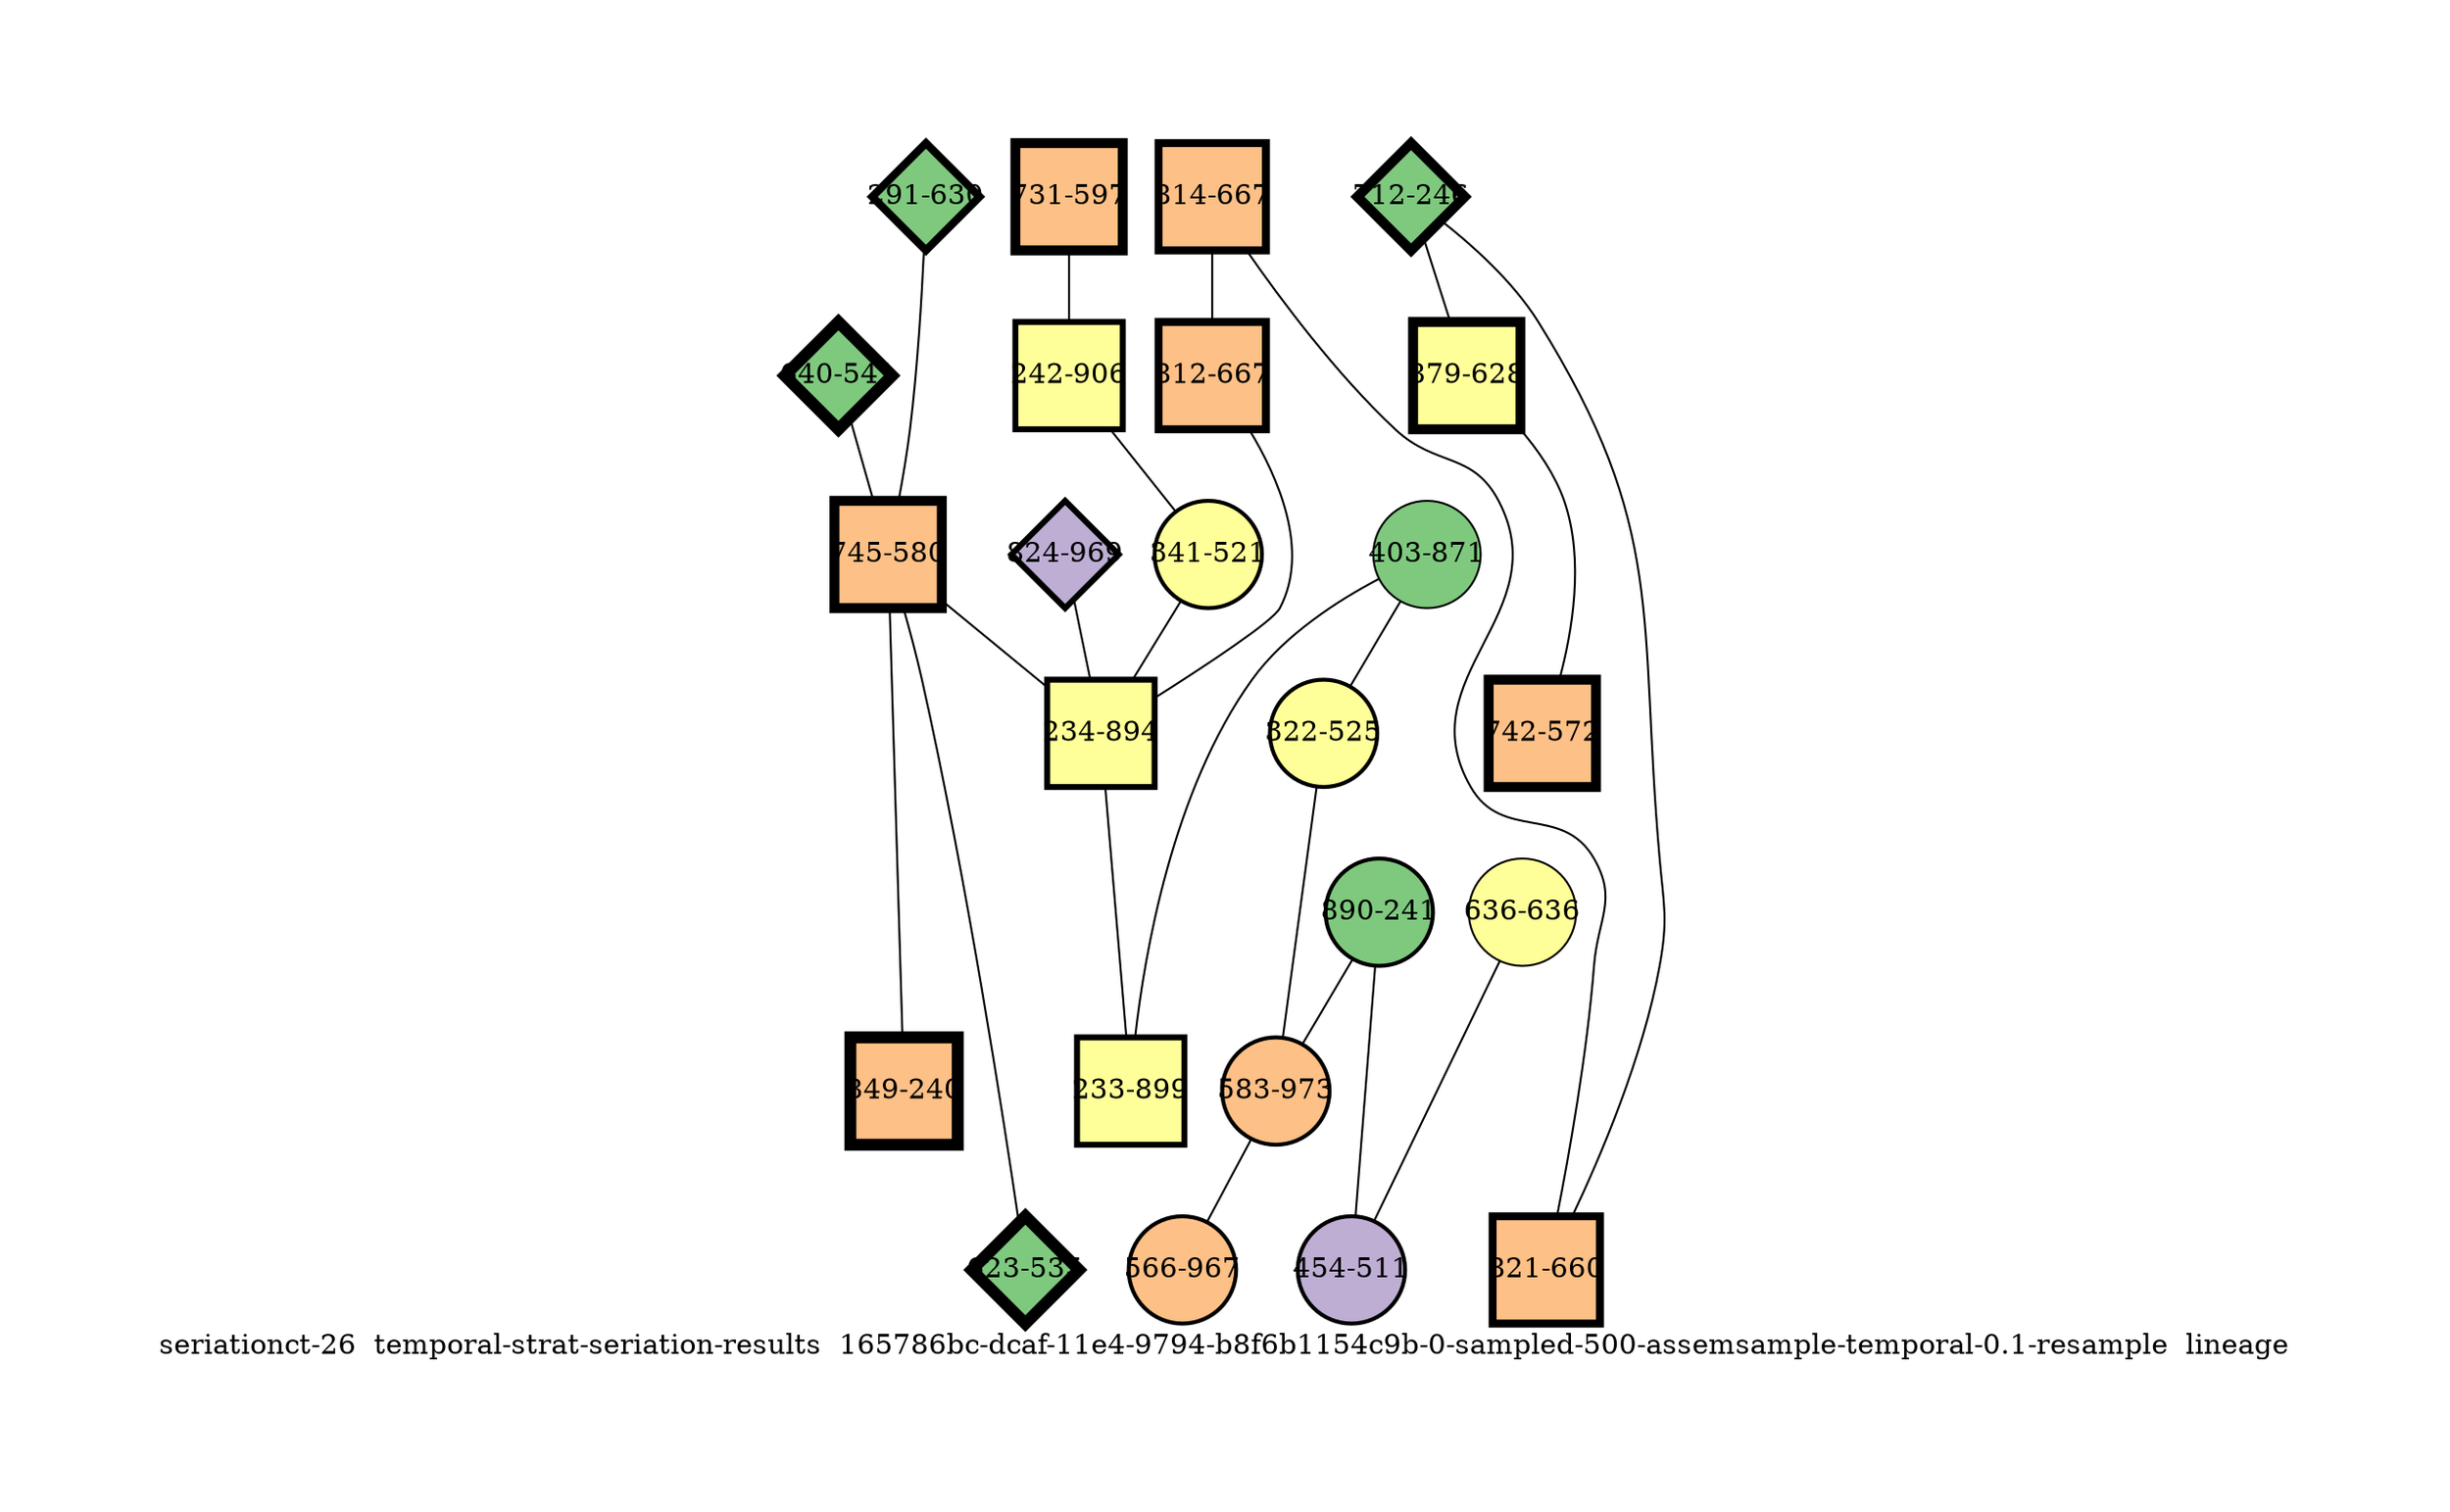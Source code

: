 strict graph "seriationct-26  temporal-strat-seriation-results  165786bc-dcaf-11e4-9794-b8f6b1154c9b-0-sampled-500-assemsample-temporal-0.1-resample  lineage" {
labelloc=b;
ratio=auto;
pad="1.0";
label="seriationct-26  temporal-strat-seriation-results  165786bc-dcaf-11e4-9794-b8f6b1154c9b-0-sampled-500-assemsample-temporal-0.1-resample  lineage";
node [width="0.75", style=filled, fixedsize=true, height="0.75", shape=circle, label=""];
0 [xCoordinate="630.0", appears_in_slice=4, yCoordinate="291.0", colorscheme=accent6, lineage_id=2, short_label="291-630", label="291-630", shape=diamond, cluster_id=0, fillcolor=1, size="500.0", id=0, penwidth="4.0"];
1 [xCoordinate="241.0", appears_in_slice=2, yCoordinate="890.0", colorscheme=accent6, lineage_id=0, short_label="890-241", label="890-241", shape=circle, cluster_id=0, fillcolor=1, size="500.0", id=1, penwidth="2.0"];
2 [xCoordinate="246.0", appears_in_slice=5, yCoordinate="712.0", colorscheme=accent6, lineage_id=2, short_label="712-246", label="712-246", shape=diamond, cluster_id=0, fillcolor=1, size="500.0", id=2, penwidth="5.0"];
3 [xCoordinate="541.0", appears_in_slice=6, yCoordinate="640.0", colorscheme=accent6, lineage_id=2, short_label="640-541", label="640-541", shape=diamond, cluster_id=0, fillcolor=1, size="500.0", id=3, penwidth="6.0"];
4 [xCoordinate="597.0", appears_in_slice=5, yCoordinate="731.0", colorscheme=accent6, lineage_id=1, short_label="731-597", label="731-597", shape=square, cluster_id=2, fillcolor=3, size="500.0", id=4, penwidth="5.0"];
5 [xCoordinate="906.0", appears_in_slice=3, yCoordinate="242.0", colorscheme=accent6, lineage_id=1, short_label="242-906", label="242-906", shape=square, cluster_id=3, fillcolor=4, size="500.0", id=5, penwidth="3.0"];
6 [xCoordinate="667.0", appears_in_slice=4, yCoordinate="814.0", colorscheme=accent6, lineage_id=1, short_label="814-667", label="814-667", shape=square, cluster_id=2, fillcolor=3, size="500.0", id=6, penwidth="4.0"];
7 [xCoordinate="660.0", appears_in_slice=4, yCoordinate="821.0", colorscheme=accent6, lineage_id=1, short_label="821-660", label="821-660", shape=square, cluster_id=2, fillcolor=3, size="500.0", id=7, penwidth="4.0"];
8 [xCoordinate="871.0", appears_in_slice=1, yCoordinate="403.0", colorscheme=accent6, lineage_id=0, short_label="403-871", label="403-871", shape=circle, cluster_id=0, fillcolor=1, size="500.0", id=8, penwidth="1.0"];
9 [xCoordinate="525.0", appears_in_slice=2, yCoordinate="322.0", colorscheme=accent6, lineage_id=0, short_label="322-525", label="322-525", shape=circle, cluster_id=3, fillcolor=4, size="500.0", id=9, penwidth="2.0"];
10 [xCoordinate="580.0", appears_in_slice=5, yCoordinate="745.0", colorscheme=accent6, lineage_id=1, short_label="745-580", label="745-580", shape=square, cluster_id=2, fillcolor=3, size="500.0", id=10, penwidth="5.0"];
11 [xCoordinate="521.0", appears_in_slice=2, yCoordinate="341.0", colorscheme=accent6, lineage_id=0, short_label="341-521", label="341-521", shape=circle, cluster_id=3, fillcolor=4, size="500.0", id=11, penwidth="2.0"];
12 [xCoordinate="667.0", appears_in_slice=4, yCoordinate="812.0", colorscheme=accent6, lineage_id=1, short_label="812-667", label="812-667", shape=square, cluster_id=2, fillcolor=3, size="500.0", id=12, penwidth="4.0"];
13 [xCoordinate="969.0", appears_in_slice=3, yCoordinate="824.0", colorscheme=accent6, lineage_id=2, short_label="824-969", label="824-969", shape=diamond, cluster_id=1, fillcolor=2, size="500.0", id=13, penwidth="3.0"];
14 [xCoordinate="636.0", appears_in_slice=1, yCoordinate="636.0", colorscheme=accent6, lineage_id=0, short_label="636-636", label="636-636", shape=circle, cluster_id=3, fillcolor=4, size="500.0", id=14, penwidth="1.0"];
15 [xCoordinate="973.0", appears_in_slice=2, yCoordinate="583.0", colorscheme=accent6, lineage_id=0, short_label="583-973", label="583-973", shape=circle, cluster_id=2, fillcolor=3, size="500.0", id=15, penwidth="2.0"];
16 [xCoordinate="240.0", appears_in_slice=6, yCoordinate="849.0", colorscheme=accent6, lineage_id=1, short_label="849-240", label="849-240", shape=square, cluster_id=2, fillcolor=3, size="500.0", id=16, penwidth="6.0"];
17 [xCoordinate="535.0", appears_in_slice=6, yCoordinate="623.0", colorscheme=accent6, lineage_id=2, short_label="623-535", label="623-535", shape=diamond, cluster_id=0, fillcolor=1, size="500.0", id=17, penwidth="6.0"];
18 [xCoordinate="967.0", appears_in_slice=2, yCoordinate="566.0", colorscheme=accent6, lineage_id=0, short_label="566-967", label="566-967", shape=circle, cluster_id=2, fillcolor=3, size="500.0", id=18, penwidth="2.0"];
19 [xCoordinate="894.0", appears_in_slice=3, yCoordinate="234.0", colorscheme=accent6, lineage_id=1, short_label="234-894", label="234-894", shape=square, cluster_id=3, fillcolor=4, size="500.0", id=19, penwidth="3.0"];
20 [xCoordinate="899.0", appears_in_slice=3, yCoordinate="233.0", colorscheme=accent6, lineage_id=1, short_label="233-899", label="233-899", shape=square, cluster_id=3, fillcolor=4, size="500.0", id=20, penwidth="3.0"];
21 [xCoordinate="511.0", appears_in_slice=2, yCoordinate="454.0", colorscheme=accent6, lineage_id=0, short_label="454-511", label="454-511", shape=circle, cluster_id=1, fillcolor=2, size="500.0", id=21, penwidth="2.0"];
22 [xCoordinate="628.0", appears_in_slice=5, yCoordinate="879.0", colorscheme=accent6, lineage_id=1, short_label="879-628", label="879-628", shape=square, cluster_id=3, fillcolor=4, size="500.0", id=22, penwidth="5.0"];
23 [xCoordinate="572.0", appears_in_slice=5, yCoordinate="742.0", colorscheme=accent6, lineage_id=1, short_label="742-572", label="742-572", shape=square, cluster_id=2, fillcolor=3, size="500.0", id=23, penwidth="5.0"];
0 -- 10  [inverseweight="2.00105683709", weight="0.499735930267"];
1 -- 21  [inverseweight="18.4302445194", weight="0.054258639865"];
1 -- 15  [inverseweight="16.3956458946", weight="0.0609918027279"];
2 -- 22  [inverseweight="27.1163072273", weight="0.0368781778292"];
2 -- 7  [inverseweight="6.71761518626", weight="0.148862352527"];
3 -- 10  [inverseweight="1.33162521392", weight="0.75096204964"];
4 -- 5  [inverseweight="1.39547261637", weight="0.716603097956"];
5 -- 11  [inverseweight="1.35312174834", weight="0.739031799045"];
6 -- 12  [inverseweight="32.9690236698", weight="0.0303315017762"];
6 -- 7  [inverseweight="6.57667052206", weight="0.15205262247"];
8 -- 9  [inverseweight="2.94627825494", weight="0.33941125497"];
8 -- 20  [inverseweight="2.24656146096", weight="0.445124701629"];
9 -- 15  [inverseweight="2.62997667957", weight="0.380231508426"];
10 -- 17  [inverseweight="1.67526986164", weight="0.596918754941"];
10 -- 19  [inverseweight="1.94819653201", weight="0.513295236682"];
10 -- 16  [inverseweight="1.31122087234", weight="0.76264801842"];
11 -- 19  [inverseweight="3.46188671618", weight="0.288859827598"];
12 -- 19  [inverseweight="2.44499508312", weight="0.408998777504"];
13 -- 19  [inverseweight="1.40697222042", weight="0.710746086869"];
14 -- 21  [inverseweight="2.44546293523", weight="0.408920530177"];
15 -- 18  [inverseweight="21.9687387582", weight="0.045519226707"];
19 -- 20  [inverseweight="28.6769667338", weight="0.0348711915483"];
22 -- 23  [inverseweight="12.4688667013", weight="0.0801997506231"];
}

